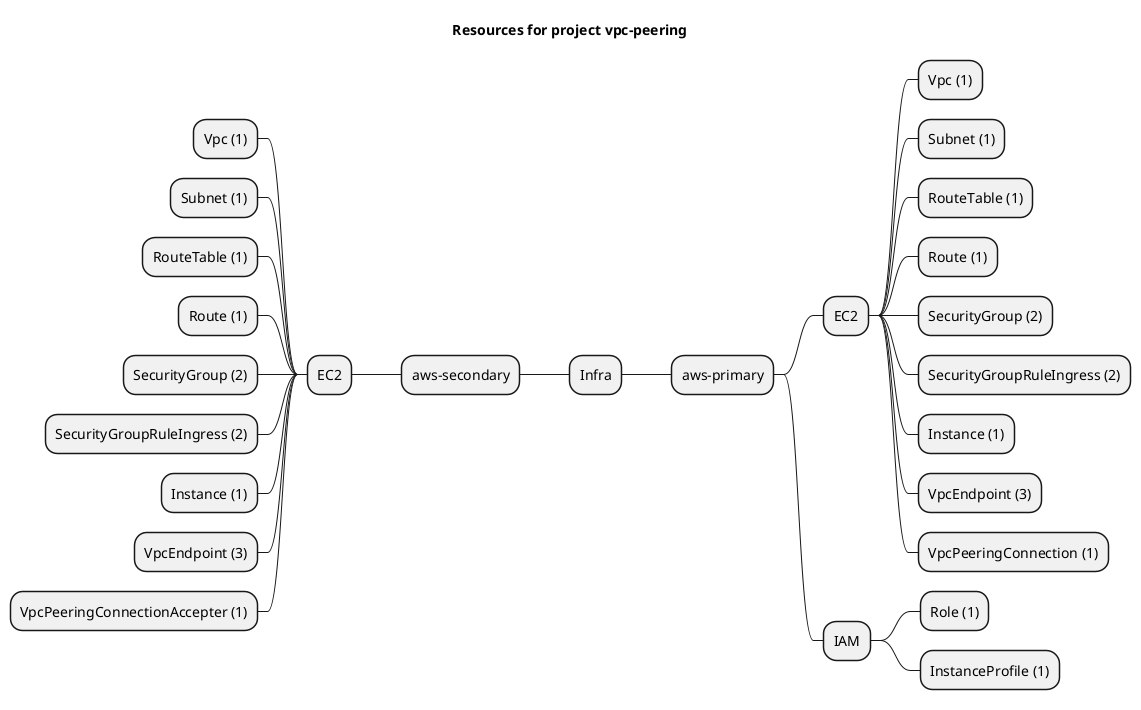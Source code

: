 @startmindmap
title Resources for project vpc-peering
skinparam monochrome true
+ Infra
++ aws-primary
+++ EC2
++++ Vpc (1)
++++ Subnet (1)
++++ RouteTable (1)
++++ Route (1)
++++ SecurityGroup (2)
++++ SecurityGroupRuleIngress (2)
++++ Instance (1)
++++ VpcEndpoint (3)
++++ VpcPeeringConnection (1)
+++ IAM
++++ Role (1)
++++ InstanceProfile (1)
-- aws-secondary
--- EC2
---- Vpc (1)
---- Subnet (1)
---- RouteTable (1)
---- Route (1)
---- SecurityGroup (2)
---- SecurityGroupRuleIngress (2)
---- Instance (1)
---- VpcEndpoint (3)
---- VpcPeeringConnectionAccepter (1)
@endmindmap